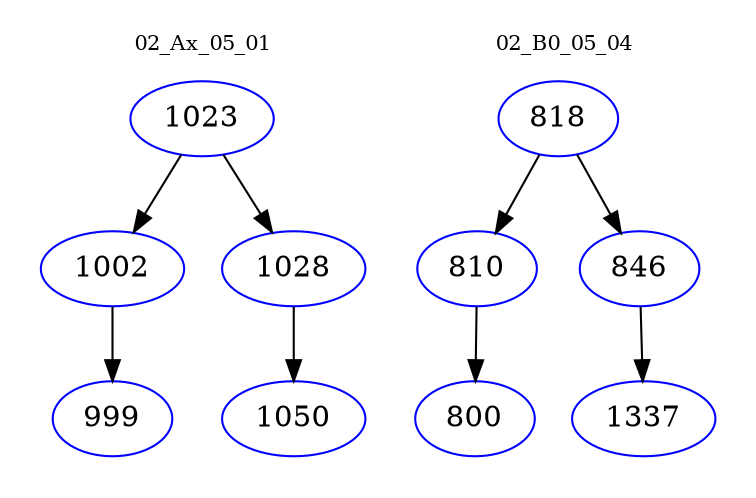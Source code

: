 digraph{
subgraph cluster_0 {
color = white
label = "02_Ax_05_01";
fontsize=10;
T0_1023 [label="1023", color="blue"]
T0_1023 -> T0_1002 [color="black"]
T0_1002 [label="1002", color="blue"]
T0_1002 -> T0_999 [color="black"]
T0_999 [label="999", color="blue"]
T0_1023 -> T0_1028 [color="black"]
T0_1028 [label="1028", color="blue"]
T0_1028 -> T0_1050 [color="black"]
T0_1050 [label="1050", color="blue"]
}
subgraph cluster_1 {
color = white
label = "02_B0_05_04";
fontsize=10;
T1_818 [label="818", color="blue"]
T1_818 -> T1_810 [color="black"]
T1_810 [label="810", color="blue"]
T1_810 -> T1_800 [color="black"]
T1_800 [label="800", color="blue"]
T1_818 -> T1_846 [color="black"]
T1_846 [label="846", color="blue"]
T1_846 -> T1_1337 [color="black"]
T1_1337 [label="1337", color="blue"]
}
}

